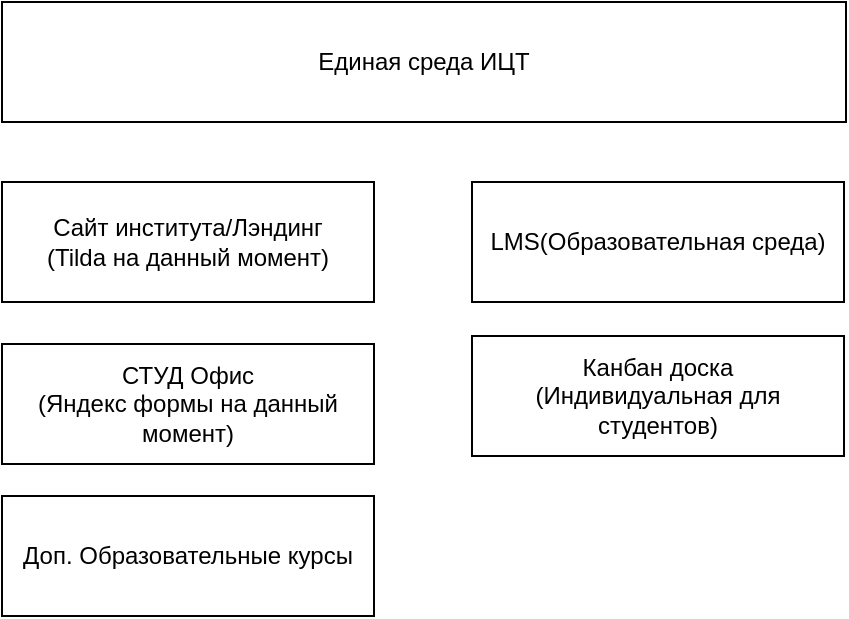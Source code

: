 <mxfile version="20.4.1" type="github">
  <diagram id="C5RBs43oDa-KdzZeNtuy" name="Page-1">
    <mxGraphModel dx="748" dy="404" grid="0" gridSize="10" guides="1" tooltips="1" connect="1" arrows="1" fold="1" page="1" pageScale="1" pageWidth="4681" pageHeight="3300" math="0" shadow="0">
      <root>
        <mxCell id="WIyWlLk6GJQsqaUBKTNV-0" />
        <mxCell id="WIyWlLk6GJQsqaUBKTNV-1" parent="WIyWlLk6GJQsqaUBKTNV-0" />
        <mxCell id="wG_yYaYY8hXV5M6jzsUb-1" value="Сайт института/Лэндинг&lt;br&gt;(Tilda на данный момент)" style="rounded=0;whiteSpace=wrap;html=1;" vertex="1" parent="WIyWlLk6GJQsqaUBKTNV-1">
          <mxGeometry x="301" y="272" width="186" height="60" as="geometry" />
        </mxCell>
        <mxCell id="wG_yYaYY8hXV5M6jzsUb-2" value="LMS(Образовательная среда)" style="rounded=0;whiteSpace=wrap;html=1;" vertex="1" parent="WIyWlLk6GJQsqaUBKTNV-1">
          <mxGeometry x="536" y="272" width="186" height="60" as="geometry" />
        </mxCell>
        <mxCell id="wG_yYaYY8hXV5M6jzsUb-3" value="&lt;div&gt;Канбан доска&lt;/div&gt;&lt;div&gt;(Индивидуальная для студентов)&lt;/div&gt;" style="rounded=0;whiteSpace=wrap;html=1;" vertex="1" parent="WIyWlLk6GJQsqaUBKTNV-1">
          <mxGeometry x="536" y="349" width="186" height="60" as="geometry" />
        </mxCell>
        <mxCell id="wG_yYaYY8hXV5M6jzsUb-4" value="СТУД Офис&lt;br&gt;(Яндекс формы на данный момент)" style="rounded=0;whiteSpace=wrap;html=1;" vertex="1" parent="WIyWlLk6GJQsqaUBKTNV-1">
          <mxGeometry x="301" y="353" width="186" height="60" as="geometry" />
        </mxCell>
        <mxCell id="wG_yYaYY8hXV5M6jzsUb-5" value="Единая среда ИЦТ" style="rounded=0;whiteSpace=wrap;html=1;" vertex="1" parent="WIyWlLk6GJQsqaUBKTNV-1">
          <mxGeometry x="301" y="182" width="422" height="60" as="geometry" />
        </mxCell>
        <mxCell id="wG_yYaYY8hXV5M6jzsUb-6" value="Доп. Образовательные курсы" style="rounded=0;whiteSpace=wrap;html=1;" vertex="1" parent="WIyWlLk6GJQsqaUBKTNV-1">
          <mxGeometry x="301" y="429" width="186" height="60" as="geometry" />
        </mxCell>
      </root>
    </mxGraphModel>
  </diagram>
</mxfile>
